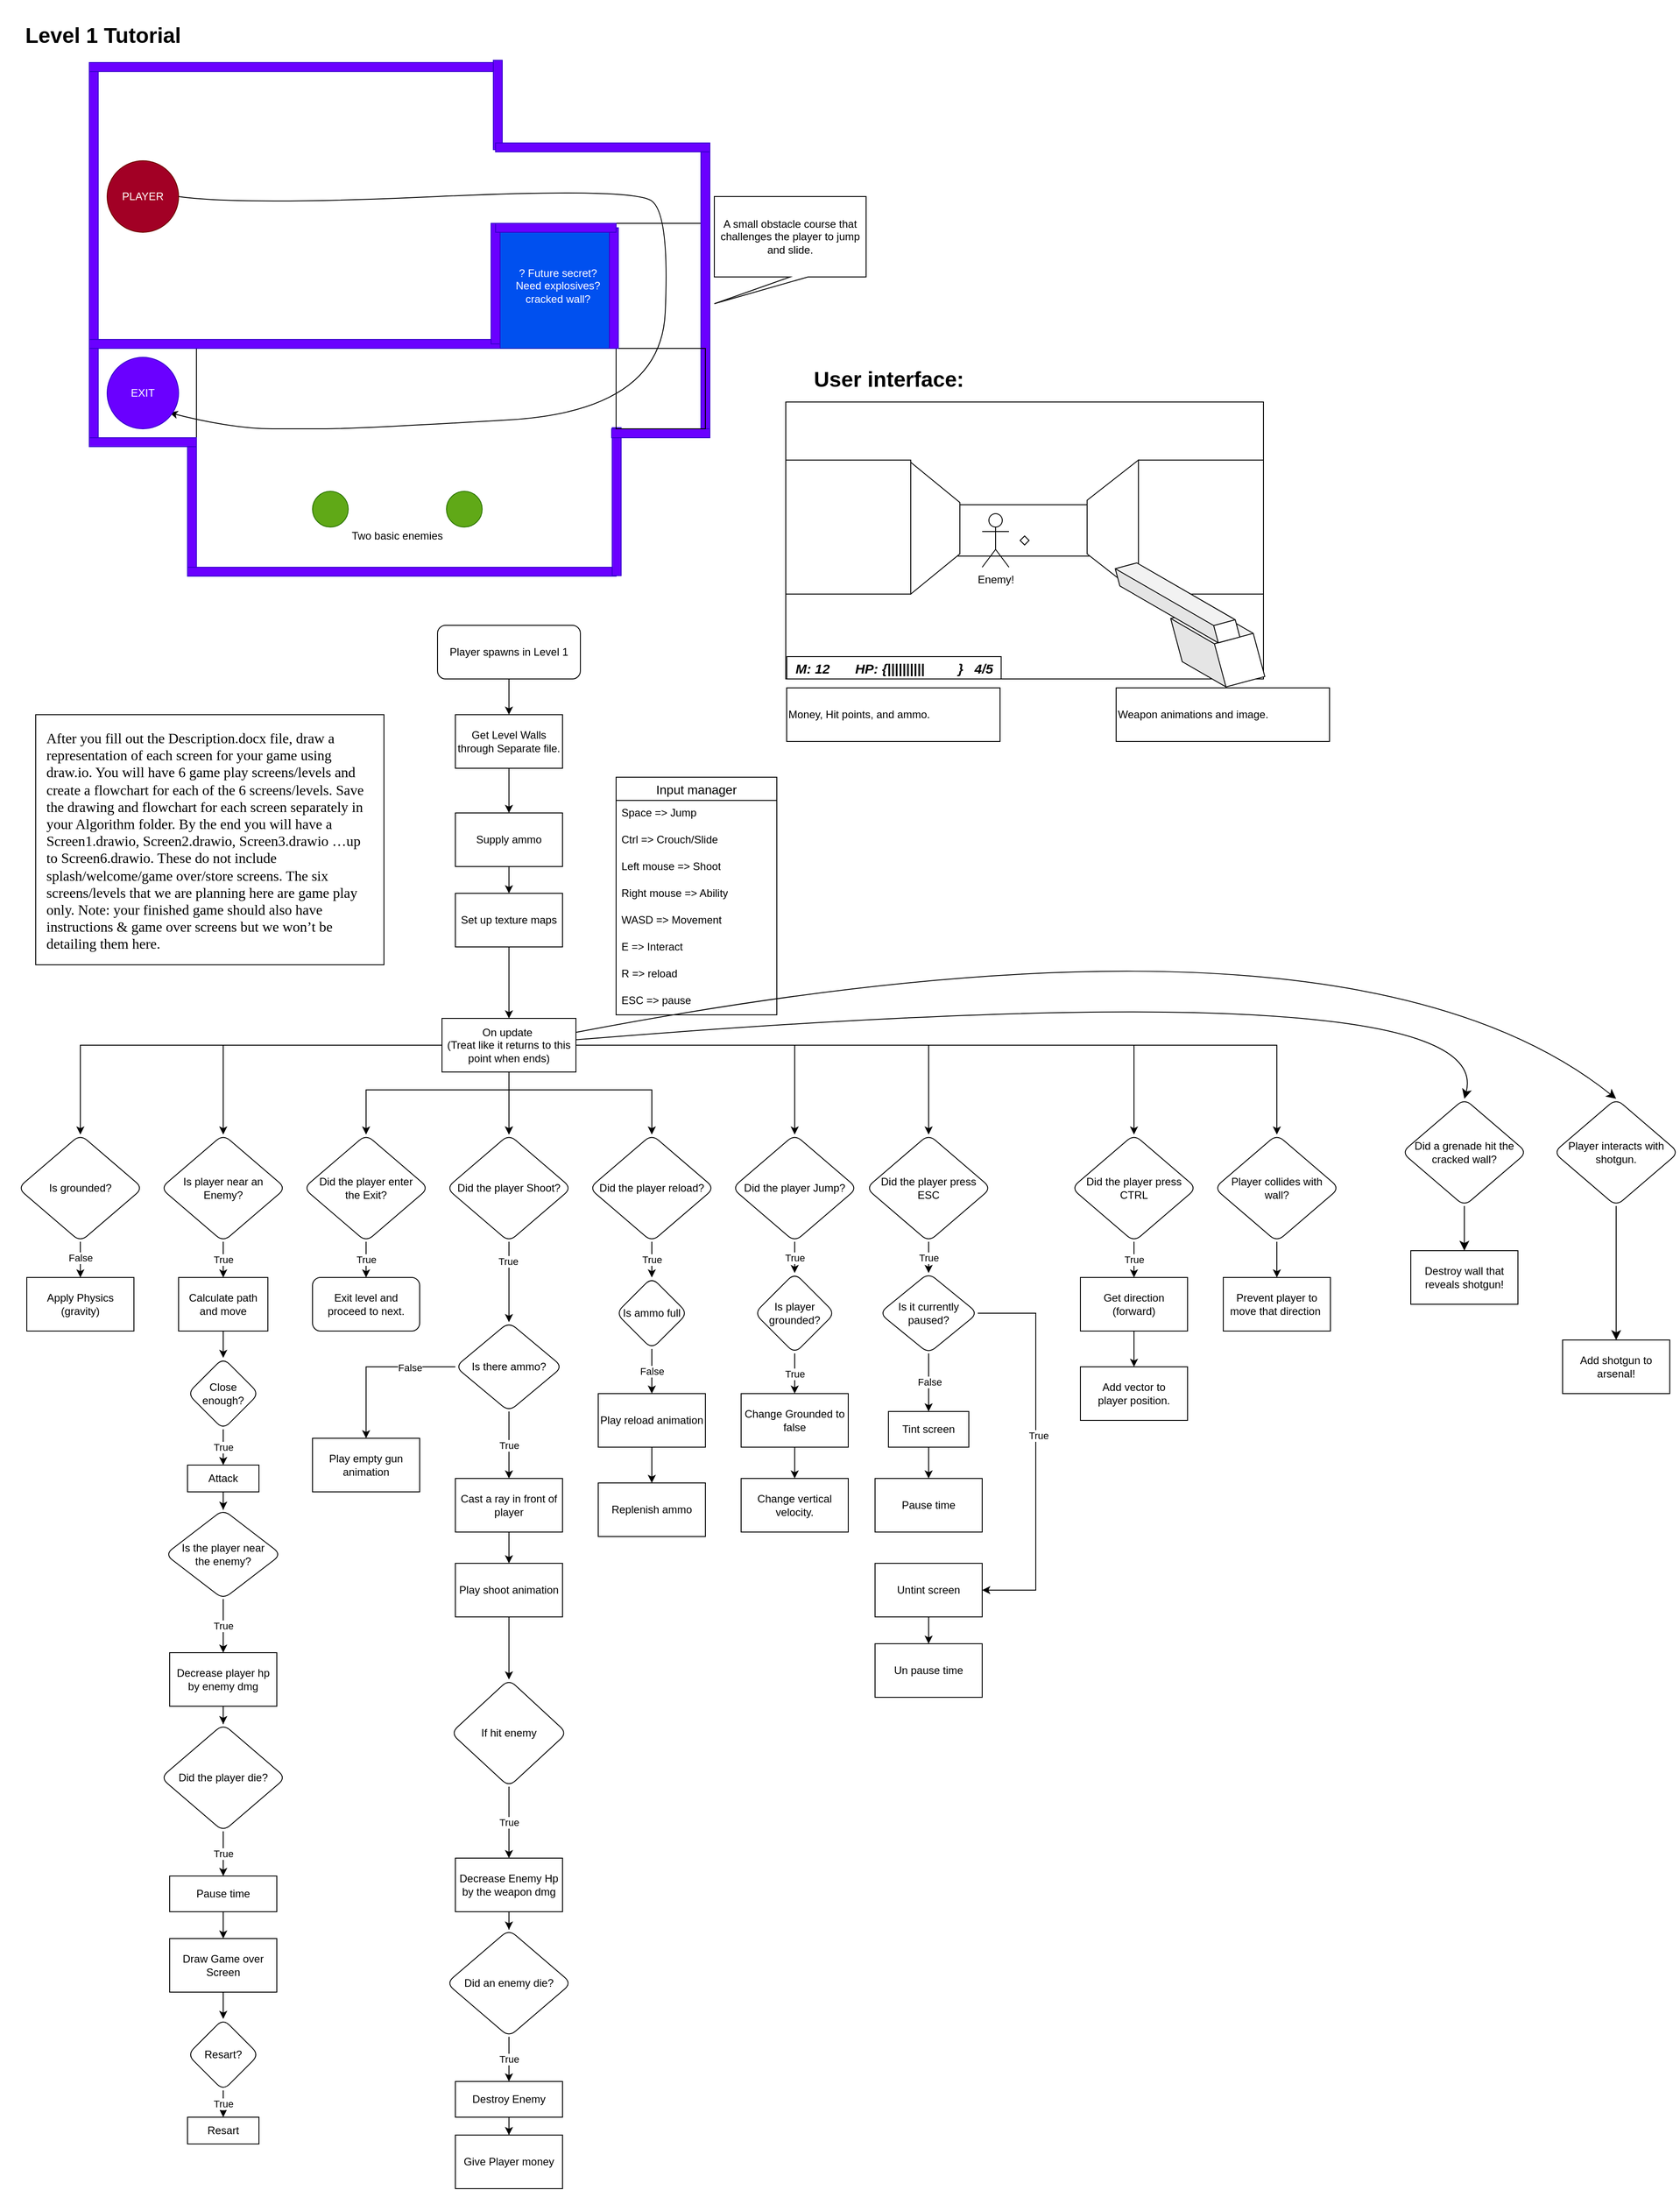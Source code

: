 <mxfile version="26.2.14">
  <diagram name="Page-1" id="WNBqa6FWyOd_pCipYuLc">
    <mxGraphModel dx="1473" dy="1010" grid="1" gridSize="10" guides="1" tooltips="1" connect="1" arrows="1" fold="1" page="1" pageScale="1" pageWidth="1200" pageHeight="2400" math="0" shadow="0">
      <root>
        <mxCell id="0" />
        <mxCell id="1" parent="0" />
        <mxCell id="zTRvoI3KLLLi6bIDWfeQ-5" value="" style="rounded=0;whiteSpace=wrap;html=1;gradientColor=default;fillColor=none;movable=1;resizable=1;rotatable=1;deletable=1;editable=1;locked=0;connectable=1;shadow=0;" parent="1" vertex="1">
          <mxGeometry x="690" y="270" width="100" height="140" as="geometry" />
        </mxCell>
        <mxCell id="zTRvoI3KLLLi6bIDWfeQ-10" value="" style="rounded=0;whiteSpace=wrap;html=1;" parent="1" vertex="1">
          <mxGeometry x="100" y="410" width="120" height="100" as="geometry" />
        </mxCell>
        <mxCell id="zTRvoI3KLLLi6bIDWfeQ-9" value="" style="curved=1;endArrow=classic;html=1;rounded=0;exitX=1;exitY=0.5;exitDx=0;exitDy=0;" parent="1" source="zTRvoI3KLLLi6bIDWfeQ-16" edge="1">
          <mxGeometry width="50" height="50" relative="1" as="geometry">
            <mxPoint x="280.0" y="240" as="sourcePoint" />
            <mxPoint x="190" y="481.951" as="targetPoint" />
            <Array as="points">
              <mxPoint x="270" y="250" />
              <mxPoint x="710" y="230" />
              <mxPoint x="750" y="260" />
              <mxPoint x="740" y="480" />
              <mxPoint x="400" y="500" />
              <mxPoint x="330" y="500" />
              <mxPoint x="280" y="500" />
              <mxPoint x="220" y="490" />
            </Array>
          </mxGeometry>
        </mxCell>
        <mxCell id="zTRvoI3KLLLi6bIDWfeQ-12" value="A small obstacle course that challenges the player to jump and slide." style="shape=callout;whiteSpace=wrap;html=1;perimeter=calloutPerimeter;position2=0;" parent="1" vertex="1">
          <mxGeometry x="800" y="240" width="170" height="120" as="geometry" />
        </mxCell>
        <mxCell id="zTRvoI3KLLLi6bIDWfeQ-13" value="" style="ellipse;whiteSpace=wrap;html=1;aspect=fixed;fillColor=#60a917;fontColor=#ffffff;strokeColor=#2D7600;" parent="1" vertex="1">
          <mxGeometry x="500" y="570" width="40" height="40" as="geometry" />
        </mxCell>
        <mxCell id="zTRvoI3KLLLi6bIDWfeQ-14" value="" style="ellipse;whiteSpace=wrap;html=1;aspect=fixed;fillColor=#60a917;fontColor=#ffffff;strokeColor=#2D7600;" parent="1" vertex="1">
          <mxGeometry x="350" y="570" width="40" height="40" as="geometry" />
        </mxCell>
        <mxCell id="zTRvoI3KLLLi6bIDWfeQ-15" value="Two basic enemies" style="text;html=1;align=center;verticalAlign=middle;whiteSpace=wrap;rounded=0;" parent="1" vertex="1">
          <mxGeometry x="390" y="610" width="110" height="20" as="geometry" />
        </mxCell>
        <mxCell id="zTRvoI3KLLLi6bIDWfeQ-16" value="PLAYER" style="ellipse;whiteSpace=wrap;html=1;aspect=fixed;fillColor=#a20025;fontColor=#ffffff;strokeColor=#6F0000;" parent="1" vertex="1">
          <mxGeometry x="120" y="200" width="80" height="80" as="geometry" />
        </mxCell>
        <mxCell id="zTRvoI3KLLLi6bIDWfeQ-18" value="EXIT" style="ellipse;whiteSpace=wrap;html=1;aspect=fixed;fillColor=#6a00ff;fontColor=#ffffff;strokeColor=#3700CC;" parent="1" vertex="1">
          <mxGeometry x="120" y="420" width="80" height="80" as="geometry" />
        </mxCell>
        <mxCell id="-UVeHRwFFb3G7hV3x6fx-47" value="" style="edgeStyle=orthogonalEdgeStyle;rounded=0;orthogonalLoop=1;jettySize=auto;html=1;" parent="1" source="zTRvoI3KLLLi6bIDWfeQ-20" target="-UVeHRwFFb3G7hV3x6fx-46" edge="1">
          <mxGeometry relative="1" as="geometry" />
        </mxCell>
        <mxCell id="zTRvoI3KLLLi6bIDWfeQ-20" value="Player spawns in Level 1" style="rounded=1;whiteSpace=wrap;html=1;" parent="1" vertex="1">
          <mxGeometry x="490" y="720" width="160" height="60" as="geometry" />
        </mxCell>
        <mxCell id="zTRvoI3KLLLi6bIDWfeQ-32" value="Input manager" style="swimlane;fontStyle=0;childLayout=stackLayout;horizontal=1;startSize=26;horizontalStack=0;resizeParent=1;resizeParentMax=0;resizeLast=0;collapsible=1;marginBottom=0;align=center;fontSize=14;" parent="1" vertex="1">
          <mxGeometry x="690" y="890" width="180" height="266" as="geometry">
            <mxRectangle x="790" y="520" width="130" height="30" as="alternateBounds" />
          </mxGeometry>
        </mxCell>
        <mxCell id="zTRvoI3KLLLi6bIDWfeQ-33" value="Space =&amp;gt; Jump" style="text;strokeColor=none;fillColor=none;spacingLeft=4;spacingRight=4;overflow=hidden;rotatable=0;points=[[0,0.5],[1,0.5]];portConstraint=eastwest;fontSize=12;whiteSpace=wrap;html=1;" parent="zTRvoI3KLLLi6bIDWfeQ-32" vertex="1">
          <mxGeometry y="26" width="180" height="30" as="geometry" />
        </mxCell>
        <mxCell id="zTRvoI3KLLLi6bIDWfeQ-34" value="Ctrl =&amp;gt; Crouch/Slide" style="text;strokeColor=none;fillColor=none;spacingLeft=4;spacingRight=4;overflow=hidden;rotatable=0;points=[[0,0.5],[1,0.5]];portConstraint=eastwest;fontSize=12;whiteSpace=wrap;html=1;" parent="zTRvoI3KLLLi6bIDWfeQ-32" vertex="1">
          <mxGeometry y="56" width="180" height="30" as="geometry" />
        </mxCell>
        <mxCell id="zTRvoI3KLLLi6bIDWfeQ-35" value="Left mouse =&amp;gt; Shoot" style="text;strokeColor=none;fillColor=none;spacingLeft=4;spacingRight=4;overflow=hidden;rotatable=0;points=[[0,0.5],[1,0.5]];portConstraint=eastwest;fontSize=12;whiteSpace=wrap;html=1;" parent="zTRvoI3KLLLi6bIDWfeQ-32" vertex="1">
          <mxGeometry y="86" width="180" height="30" as="geometry" />
        </mxCell>
        <mxCell id="zTRvoI3KLLLi6bIDWfeQ-36" value="Right mouse =&amp;gt; Ability" style="text;strokeColor=none;fillColor=none;spacingLeft=4;spacingRight=4;overflow=hidden;rotatable=0;points=[[0,0.5],[1,0.5]];portConstraint=eastwest;fontSize=12;whiteSpace=wrap;html=1;" parent="zTRvoI3KLLLi6bIDWfeQ-32" vertex="1">
          <mxGeometry y="116" width="180" height="30" as="geometry" />
        </mxCell>
        <mxCell id="zTRvoI3KLLLi6bIDWfeQ-37" value="WASD =&amp;gt; Movement" style="text;strokeColor=none;fillColor=none;spacingLeft=4;spacingRight=4;overflow=hidden;rotatable=0;points=[[0,0.5],[1,0.5]];portConstraint=eastwest;fontSize=12;whiteSpace=wrap;html=1;" parent="zTRvoI3KLLLi6bIDWfeQ-32" vertex="1">
          <mxGeometry y="146" width="180" height="30" as="geometry" />
        </mxCell>
        <mxCell id="zTRvoI3KLLLi6bIDWfeQ-39" value="E =&amp;gt; Interact" style="text;strokeColor=none;fillColor=none;spacingLeft=4;spacingRight=4;overflow=hidden;rotatable=0;points=[[0,0.5],[1,0.5]];portConstraint=eastwest;fontSize=12;whiteSpace=wrap;html=1;" parent="zTRvoI3KLLLi6bIDWfeQ-32" vertex="1">
          <mxGeometry y="176" width="180" height="30" as="geometry" />
        </mxCell>
        <mxCell id="zTRvoI3KLLLi6bIDWfeQ-38" value="R =&amp;gt; reload" style="text;strokeColor=none;fillColor=none;spacingLeft=4;spacingRight=4;overflow=hidden;rotatable=0;points=[[0,0.5],[1,0.5]];portConstraint=eastwest;fontSize=12;whiteSpace=wrap;html=1;" parent="zTRvoI3KLLLi6bIDWfeQ-32" vertex="1">
          <mxGeometry y="206" width="180" height="30" as="geometry" />
        </mxCell>
        <mxCell id="-UVeHRwFFb3G7hV3x6fx-55" value="ESC =&amp;gt; pause" style="text;strokeColor=none;fillColor=none;spacingLeft=4;spacingRight=4;overflow=hidden;rotatable=0;points=[[0,0.5],[1,0.5]];portConstraint=eastwest;fontSize=12;whiteSpace=wrap;html=1;" parent="zTRvoI3KLLLi6bIDWfeQ-32" vertex="1">
          <mxGeometry y="236" width="180" height="30" as="geometry" />
        </mxCell>
        <mxCell id="-UVeHRwFFb3G7hV3x6fx-13" value="" style="edgeStyle=orthogonalEdgeStyle;rounded=0;orthogonalLoop=1;jettySize=auto;html=1;" parent="1" source="zTRvoI3KLLLi6bIDWfeQ-40" target="-UVeHRwFFb3G7hV3x6fx-12" edge="1">
          <mxGeometry relative="1" as="geometry" />
        </mxCell>
        <mxCell id="dE-LeP1mxCF8OfB47Rku-4" value="True" style="edgeLabel;html=1;align=center;verticalAlign=middle;resizable=0;points=[];" parent="-UVeHRwFFb3G7hV3x6fx-13" vertex="1" connectable="0">
          <mxGeometry x="-0.511" y="-1" relative="1" as="geometry">
            <mxPoint as="offset" />
          </mxGeometry>
        </mxCell>
        <mxCell id="zTRvoI3KLLLi6bIDWfeQ-40" value="Did the player Shoot?" style="rhombus;whiteSpace=wrap;html=1;rounded=1;" parent="1" vertex="1">
          <mxGeometry x="500" y="1290" width="140" height="120" as="geometry" />
        </mxCell>
        <mxCell id="zTRvoI3KLLLi6bIDWfeQ-42" value="Apply Physics (gravity)" style="rounded=0;whiteSpace=wrap;html=1;" parent="1" vertex="1">
          <mxGeometry x="30" y="1450" width="120" height="60" as="geometry" />
        </mxCell>
        <mxCell id="zTRvoI3KLLLi6bIDWfeQ-55" value="" style="edgeStyle=orthogonalEdgeStyle;rounded=0;orthogonalLoop=1;jettySize=auto;html=1;" parent="1" source="zTRvoI3KLLLi6bIDWfeQ-43" target="zTRvoI3KLLLi6bIDWfeQ-40" edge="1">
          <mxGeometry relative="1" as="geometry" />
        </mxCell>
        <mxCell id="zTRvoI3KLLLi6bIDWfeQ-56" value="" style="edgeStyle=orthogonalEdgeStyle;rounded=0;orthogonalLoop=1;jettySize=auto;html=1;" parent="1" source="zTRvoI3KLLLi6bIDWfeQ-43" target="zTRvoI3KLLLi6bIDWfeQ-40" edge="1">
          <mxGeometry relative="1" as="geometry" />
        </mxCell>
        <mxCell id="zTRvoI3KLLLi6bIDWfeQ-66" style="edgeStyle=orthogonalEdgeStyle;rounded=0;orthogonalLoop=1;jettySize=auto;html=1;entryX=0.5;entryY=0;entryDx=0;entryDy=0;" parent="1" source="zTRvoI3KLLLi6bIDWfeQ-43" target="zTRvoI3KLLLi6bIDWfeQ-65" edge="1">
          <mxGeometry relative="1" as="geometry">
            <Array as="points">
              <mxPoint x="570" y="1240" />
              <mxPoint x="410" y="1240" />
            </Array>
          </mxGeometry>
        </mxCell>
        <mxCell id="zTRvoI3KLLLi6bIDWfeQ-106" style="edgeStyle=orthogonalEdgeStyle;rounded=0;orthogonalLoop=1;jettySize=auto;html=1;" parent="1" source="zTRvoI3KLLLi6bIDWfeQ-43" target="zTRvoI3KLLLi6bIDWfeQ-93" edge="1">
          <mxGeometry relative="1" as="geometry" />
        </mxCell>
        <mxCell id="-UVeHRwFFb3G7hV3x6fx-5" style="edgeStyle=orthogonalEdgeStyle;rounded=0;orthogonalLoop=1;jettySize=auto;html=1;" parent="1" source="zTRvoI3KLLLi6bIDWfeQ-43" target="-UVeHRwFFb3G7hV3x6fx-4" edge="1">
          <mxGeometry relative="1" as="geometry">
            <Array as="points">
              <mxPoint x="570" y="1240" />
              <mxPoint x="730" y="1240" />
            </Array>
          </mxGeometry>
        </mxCell>
        <mxCell id="-UVeHRwFFb3G7hV3x6fx-20" style="edgeStyle=orthogonalEdgeStyle;rounded=0;orthogonalLoop=1;jettySize=auto;html=1;" parent="1" source="zTRvoI3KLLLi6bIDWfeQ-43" target="-UVeHRwFFb3G7hV3x6fx-19" edge="1">
          <mxGeometry relative="1" as="geometry" />
        </mxCell>
        <mxCell id="-UVeHRwFFb3G7hV3x6fx-49" style="edgeStyle=orthogonalEdgeStyle;rounded=0;orthogonalLoop=1;jettySize=auto;html=1;" parent="1" source="zTRvoI3KLLLi6bIDWfeQ-43" target="-UVeHRwFFb3G7hV3x6fx-34" edge="1">
          <mxGeometry relative="1" as="geometry" />
        </mxCell>
        <mxCell id="dE-LeP1mxCF8OfB47Rku-6" style="edgeStyle=orthogonalEdgeStyle;rounded=0;orthogonalLoop=1;jettySize=auto;html=1;entryX=0.5;entryY=0;entryDx=0;entryDy=0;" parent="1" source="zTRvoI3KLLLi6bIDWfeQ-43" target="dE-LeP1mxCF8OfB47Rku-5" edge="1">
          <mxGeometry relative="1" as="geometry" />
        </mxCell>
        <mxCell id="dE-LeP1mxCF8OfB47Rku-7" style="edgeStyle=orthogonalEdgeStyle;rounded=0;orthogonalLoop=1;jettySize=auto;html=1;entryX=0.5;entryY=0;entryDx=0;entryDy=0;" parent="1" source="zTRvoI3KLLLi6bIDWfeQ-43" target="-UVeHRwFFb3G7hV3x6fx-56" edge="1">
          <mxGeometry relative="1" as="geometry" />
        </mxCell>
        <mxCell id="PCOMoOvTgNtJA-MKl3Vs-4" style="edgeStyle=orthogonalEdgeStyle;rounded=0;orthogonalLoop=1;jettySize=auto;html=1;entryX=0.5;entryY=0;entryDx=0;entryDy=0;" parent="1" source="zTRvoI3KLLLi6bIDWfeQ-43" target="PCOMoOvTgNtJA-MKl3Vs-2" edge="1">
          <mxGeometry relative="1" as="geometry" />
        </mxCell>
        <mxCell id="-Oy4JUIBBOaPgNIeJl-g-1" style="edgeStyle=none;curved=1;rounded=0;orthogonalLoop=1;jettySize=auto;html=1;fontSize=12;startSize=8;endSize=8;entryX=0.5;entryY=0;entryDx=0;entryDy=0;" edge="1" parent="1" source="zTRvoI3KLLLi6bIDWfeQ-43" target="-Oy4JUIBBOaPgNIeJl-g-2">
          <mxGeometry relative="1" as="geometry">
            <mxPoint x="1700" y="1190" as="targetPoint" />
            <Array as="points">
              <mxPoint x="1680" y="1100" />
            </Array>
          </mxGeometry>
        </mxCell>
        <mxCell id="-Oy4JUIBBOaPgNIeJl-g-6" style="edgeStyle=none;curved=1;rounded=0;orthogonalLoop=1;jettySize=auto;html=1;entryX=0.5;entryY=0;entryDx=0;entryDy=0;fontSize=12;startSize=8;endSize=8;" edge="1" parent="1" source="zTRvoI3KLLLi6bIDWfeQ-43" target="-Oy4JUIBBOaPgNIeJl-g-5">
          <mxGeometry relative="1" as="geometry">
            <Array as="points">
              <mxPoint x="1510" y="1010" />
            </Array>
          </mxGeometry>
        </mxCell>
        <mxCell id="zTRvoI3KLLLi6bIDWfeQ-43" value="On update&amp;nbsp;&lt;div&gt;(Treat like it returns to this point when ends)&lt;/div&gt;" style="rounded=0;whiteSpace=wrap;html=1;" parent="1" vertex="1">
          <mxGeometry x="495" y="1160" width="150" height="60" as="geometry" />
        </mxCell>
        <mxCell id="-UVeHRwFFb3G7hV3x6fx-30" value="" style="edgeStyle=orthogonalEdgeStyle;rounded=0;orthogonalLoop=1;jettySize=auto;html=1;" parent="1" source="zTRvoI3KLLLi6bIDWfeQ-44" target="-UVeHRwFFb3G7hV3x6fx-29" edge="1">
          <mxGeometry relative="1" as="geometry" />
        </mxCell>
        <mxCell id="zTRvoI3KLLLi6bIDWfeQ-44" value="Cast a ray in front of player" style="rounded=0;whiteSpace=wrap;html=1;" parent="1" vertex="1">
          <mxGeometry x="510" y="1675" width="120" height="60" as="geometry" />
        </mxCell>
        <mxCell id="zTRvoI3KLLLi6bIDWfeQ-51" value="True" style="edgeStyle=orthogonalEdgeStyle;rounded=0;orthogonalLoop=1;jettySize=auto;html=1;" parent="1" source="zTRvoI3KLLLi6bIDWfeQ-48" target="zTRvoI3KLLLi6bIDWfeQ-50" edge="1">
          <mxGeometry relative="1" as="geometry" />
        </mxCell>
        <mxCell id="zTRvoI3KLLLi6bIDWfeQ-48" value="If hit enemy" style="rhombus;whiteSpace=wrap;html=1;rounded=1;" parent="1" vertex="1">
          <mxGeometry x="505" y="1900" width="130" height="120" as="geometry" />
        </mxCell>
        <mxCell id="-UVeHRwFFb3G7hV3x6fx-3" value="" style="edgeStyle=orthogonalEdgeStyle;rounded=0;orthogonalLoop=1;jettySize=auto;html=1;" parent="1" source="zTRvoI3KLLLi6bIDWfeQ-50" target="zTRvoI3KLLLi6bIDWfeQ-72" edge="1">
          <mxGeometry relative="1" as="geometry" />
        </mxCell>
        <mxCell id="zTRvoI3KLLLi6bIDWfeQ-50" value="Decrease Enemy Hp by the weapon dmg" style="whiteSpace=wrap;html=1;rounded=0;" parent="1" vertex="1">
          <mxGeometry x="510" y="2100" width="120" height="60" as="geometry" />
        </mxCell>
        <mxCell id="zTRvoI3KLLLi6bIDWfeQ-64" value="True" style="edgeStyle=orthogonalEdgeStyle;rounded=0;orthogonalLoop=1;jettySize=auto;html=1;" parent="1" source="zTRvoI3KLLLi6bIDWfeQ-59" target="zTRvoI3KLLLi6bIDWfeQ-63" edge="1">
          <mxGeometry relative="1" as="geometry" />
        </mxCell>
        <mxCell id="zTRvoI3KLLLi6bIDWfeQ-59" value="Is the player near the enemy?" style="rhombus;whiteSpace=wrap;html=1;rounded=1;spacing=10;" parent="1" vertex="1">
          <mxGeometry x="185" y="1710" width="130" height="100" as="geometry" />
        </mxCell>
        <mxCell id="-UVeHRwFFb3G7hV3x6fx-2" value="" style="edgeStyle=orthogonalEdgeStyle;rounded=0;orthogonalLoop=1;jettySize=auto;html=1;" parent="1" source="zTRvoI3KLLLi6bIDWfeQ-63" target="zTRvoI3KLLLi6bIDWfeQ-78" edge="1">
          <mxGeometry relative="1" as="geometry" />
        </mxCell>
        <mxCell id="zTRvoI3KLLLi6bIDWfeQ-63" value="Decrease player hp by enemy dmg" style="rounded=0;whiteSpace=wrap;html=1;" parent="1" vertex="1">
          <mxGeometry x="190" y="1870" width="120" height="60" as="geometry" />
        </mxCell>
        <mxCell id="zTRvoI3KLLLi6bIDWfeQ-71" value="True" style="edgeStyle=orthogonalEdgeStyle;rounded=0;orthogonalLoop=1;jettySize=auto;html=1;" parent="1" source="zTRvoI3KLLLi6bIDWfeQ-65" target="zTRvoI3KLLLi6bIDWfeQ-70" edge="1">
          <mxGeometry relative="1" as="geometry" />
        </mxCell>
        <mxCell id="zTRvoI3KLLLi6bIDWfeQ-65" value="Did the player enter the Exit?" style="rhombus;whiteSpace=wrap;html=1;rounded=1;spacingLeft=10;spacingRight=10;" parent="1" vertex="1">
          <mxGeometry x="340" y="1290" width="140" height="120" as="geometry" />
        </mxCell>
        <mxCell id="zTRvoI3KLLLi6bIDWfeQ-70" value="Exit level and proceed to next." style="whiteSpace=wrap;html=1;rounded=1;spacingLeft=10;spacingRight=10;" parent="1" vertex="1">
          <mxGeometry x="350" y="1450" width="120" height="60" as="geometry" />
        </mxCell>
        <mxCell id="zTRvoI3KLLLi6bIDWfeQ-75" value="True" style="edgeStyle=orthogonalEdgeStyle;rounded=0;orthogonalLoop=1;jettySize=auto;html=1;" parent="1" source="zTRvoI3KLLLi6bIDWfeQ-72" target="zTRvoI3KLLLi6bIDWfeQ-74" edge="1">
          <mxGeometry relative="1" as="geometry" />
        </mxCell>
        <mxCell id="zTRvoI3KLLLi6bIDWfeQ-72" value="Did an enemy die?" style="rhombus;whiteSpace=wrap;html=1;rounded=1;" parent="1" vertex="1">
          <mxGeometry x="500" y="2180" width="140" height="120" as="geometry" />
        </mxCell>
        <mxCell id="zTRvoI3KLLLi6bIDWfeQ-77" value="" style="edgeStyle=orthogonalEdgeStyle;rounded=0;orthogonalLoop=1;jettySize=auto;html=1;" parent="1" source="zTRvoI3KLLLi6bIDWfeQ-74" target="zTRvoI3KLLLi6bIDWfeQ-76" edge="1">
          <mxGeometry relative="1" as="geometry" />
        </mxCell>
        <mxCell id="zTRvoI3KLLLi6bIDWfeQ-74" value="Destroy Enemy" style="whiteSpace=wrap;html=1;rounded=0;" parent="1" vertex="1">
          <mxGeometry x="510" y="2350" width="120" height="40" as="geometry" />
        </mxCell>
        <mxCell id="zTRvoI3KLLLi6bIDWfeQ-76" value="Give Player money" style="whiteSpace=wrap;html=1;rounded=0;" parent="1" vertex="1">
          <mxGeometry x="510" y="2410" width="120" height="60" as="geometry" />
        </mxCell>
        <mxCell id="zTRvoI3KLLLi6bIDWfeQ-81" value="True" style="edgeStyle=orthogonalEdgeStyle;rounded=0;orthogonalLoop=1;jettySize=auto;html=1;" parent="1" source="zTRvoI3KLLLi6bIDWfeQ-78" target="zTRvoI3KLLLi6bIDWfeQ-79" edge="1">
          <mxGeometry relative="1" as="geometry" />
        </mxCell>
        <mxCell id="zTRvoI3KLLLi6bIDWfeQ-78" value="Did the player die?" style="rhombus;whiteSpace=wrap;html=1;rounded=1;" parent="1" vertex="1">
          <mxGeometry x="180" y="1950" width="140" height="120" as="geometry" />
        </mxCell>
        <mxCell id="zTRvoI3KLLLi6bIDWfeQ-82" value="" style="edgeStyle=orthogonalEdgeStyle;rounded=0;orthogonalLoop=1;jettySize=auto;html=1;" parent="1" source="zTRvoI3KLLLi6bIDWfeQ-79" target="zTRvoI3KLLLi6bIDWfeQ-80" edge="1">
          <mxGeometry relative="1" as="geometry" />
        </mxCell>
        <mxCell id="zTRvoI3KLLLi6bIDWfeQ-79" value="Pause time" style="whiteSpace=wrap;html=1;rounded=0;" parent="1" vertex="1">
          <mxGeometry x="190" y="2120" width="120" height="40" as="geometry" />
        </mxCell>
        <mxCell id="zTRvoI3KLLLi6bIDWfeQ-87" value="" style="edgeStyle=orthogonalEdgeStyle;rounded=0;orthogonalLoop=1;jettySize=auto;html=1;" parent="1" source="zTRvoI3KLLLi6bIDWfeQ-80" target="zTRvoI3KLLLi6bIDWfeQ-86" edge="1">
          <mxGeometry relative="1" as="geometry" />
        </mxCell>
        <mxCell id="zTRvoI3KLLLi6bIDWfeQ-80" value="Draw Game over Screen" style="whiteSpace=wrap;html=1;rounded=0;" parent="1" vertex="1">
          <mxGeometry x="190" y="2190" width="120" height="60" as="geometry" />
        </mxCell>
        <mxCell id="zTRvoI3KLLLi6bIDWfeQ-89" value="True" style="edgeStyle=orthogonalEdgeStyle;rounded=0;orthogonalLoop=1;jettySize=auto;html=1;" parent="1" source="zTRvoI3KLLLi6bIDWfeQ-86" target="zTRvoI3KLLLi6bIDWfeQ-88" edge="1">
          <mxGeometry relative="1" as="geometry" />
        </mxCell>
        <mxCell id="zTRvoI3KLLLi6bIDWfeQ-86" value="Resart?" style="rhombus;whiteSpace=wrap;html=1;rounded=1;" parent="1" vertex="1">
          <mxGeometry x="210" y="2280" width="80" height="80" as="geometry" />
        </mxCell>
        <mxCell id="zTRvoI3KLLLi6bIDWfeQ-88" value="Resart" style="whiteSpace=wrap;html=1;rounded=0;" parent="1" vertex="1">
          <mxGeometry x="210" y="2390" width="80" height="30" as="geometry" />
        </mxCell>
        <mxCell id="zTRvoI3KLLLi6bIDWfeQ-98" value="True" style="edgeStyle=orthogonalEdgeStyle;rounded=0;orthogonalLoop=1;jettySize=auto;html=1;" parent="1" source="zTRvoI3KLLLi6bIDWfeQ-93" target="zTRvoI3KLLLi6bIDWfeQ-97" edge="1">
          <mxGeometry relative="1" as="geometry" />
        </mxCell>
        <mxCell id="zTRvoI3KLLLi6bIDWfeQ-93" value="Is player near an Enemy?" style="rhombus;whiteSpace=wrap;html=1;rounded=1;spacingLeft=10;spacingRight=10;" parent="1" vertex="1">
          <mxGeometry x="180" y="1290" width="140" height="120" as="geometry" />
        </mxCell>
        <mxCell id="zTRvoI3KLLLi6bIDWfeQ-103" value="" style="edgeStyle=orthogonalEdgeStyle;rounded=0;orthogonalLoop=1;jettySize=auto;html=1;" parent="1" source="zTRvoI3KLLLi6bIDWfeQ-97" target="zTRvoI3KLLLi6bIDWfeQ-102" edge="1">
          <mxGeometry relative="1" as="geometry" />
        </mxCell>
        <mxCell id="zTRvoI3KLLLi6bIDWfeQ-97" value="Calculate path and move" style="whiteSpace=wrap;html=1;rounded=0;" parent="1" vertex="1">
          <mxGeometry x="200" y="1450" width="100" height="60" as="geometry" />
        </mxCell>
        <mxCell id="zTRvoI3KLLLi6bIDWfeQ-105" value="True" style="edgeStyle=orthogonalEdgeStyle;rounded=0;orthogonalLoop=1;jettySize=auto;html=1;" parent="1" source="zTRvoI3KLLLi6bIDWfeQ-102" target="zTRvoI3KLLLi6bIDWfeQ-104" edge="1">
          <mxGeometry relative="1" as="geometry" />
        </mxCell>
        <mxCell id="zTRvoI3KLLLi6bIDWfeQ-102" value="Close enough?" style="rhombus;whiteSpace=wrap;html=1;rounded=1;" parent="1" vertex="1">
          <mxGeometry x="210" y="1540" width="80" height="80" as="geometry" />
        </mxCell>
        <mxCell id="-UVeHRwFFb3G7hV3x6fx-1" value="" style="edgeStyle=orthogonalEdgeStyle;rounded=0;orthogonalLoop=1;jettySize=auto;html=1;" parent="1" source="zTRvoI3KLLLi6bIDWfeQ-104" target="zTRvoI3KLLLi6bIDWfeQ-59" edge="1">
          <mxGeometry relative="1" as="geometry" />
        </mxCell>
        <mxCell id="zTRvoI3KLLLi6bIDWfeQ-104" value="Attack" style="whiteSpace=wrap;html=1;rounded=0;" parent="1" vertex="1">
          <mxGeometry x="210" y="1660" width="80" height="30" as="geometry" />
        </mxCell>
        <mxCell id="zTRvoI3KLLLi6bIDWfeQ-110" value="Level 1 Tutorial" style="text;strokeColor=none;fillColor=none;html=1;fontSize=24;fontStyle=1;verticalAlign=middle;align=center;" parent="1" vertex="1">
          <mxGeometry y="20" width="230" height="80" as="geometry" />
        </mxCell>
        <mxCell id="-UVeHRwFFb3G7hV3x6fx-9" value="True" style="edgeStyle=orthogonalEdgeStyle;rounded=0;orthogonalLoop=1;jettySize=auto;html=1;" parent="1" source="-UVeHRwFFb3G7hV3x6fx-4" target="-UVeHRwFFb3G7hV3x6fx-8" edge="1">
          <mxGeometry relative="1" as="geometry" />
        </mxCell>
        <mxCell id="-UVeHRwFFb3G7hV3x6fx-4" value="Did the player reload?" style="rhombus;whiteSpace=wrap;html=1;rounded=1;" parent="1" vertex="1">
          <mxGeometry x="660" y="1290" width="140" height="120" as="geometry" />
        </mxCell>
        <mxCell id="-UVeHRwFFb3G7hV3x6fx-11" value="False" style="edgeStyle=orthogonalEdgeStyle;rounded=0;orthogonalLoop=1;jettySize=auto;html=1;" parent="1" source="-UVeHRwFFb3G7hV3x6fx-8" target="-UVeHRwFFb3G7hV3x6fx-10" edge="1">
          <mxGeometry relative="1" as="geometry" />
        </mxCell>
        <mxCell id="-UVeHRwFFb3G7hV3x6fx-8" value="Is ammo full" style="rhombus;whiteSpace=wrap;html=1;rounded=1;" parent="1" vertex="1">
          <mxGeometry x="690" y="1450" width="80" height="80" as="geometry" />
        </mxCell>
        <mxCell id="-UVeHRwFFb3G7hV3x6fx-17" value="" style="edgeStyle=orthogonalEdgeStyle;rounded=0;orthogonalLoop=1;jettySize=auto;html=1;" parent="1" source="-UVeHRwFFb3G7hV3x6fx-10" target="-UVeHRwFFb3G7hV3x6fx-16" edge="1">
          <mxGeometry relative="1" as="geometry" />
        </mxCell>
        <mxCell id="-UVeHRwFFb3G7hV3x6fx-10" value="Play reload animation" style="whiteSpace=wrap;html=1;rounded=0;" parent="1" vertex="1">
          <mxGeometry x="670" y="1580" width="120" height="60" as="geometry" />
        </mxCell>
        <mxCell id="-UVeHRwFFb3G7hV3x6fx-15" value="True" style="edgeStyle=orthogonalEdgeStyle;rounded=0;orthogonalLoop=1;jettySize=auto;html=1;" parent="1" source="-UVeHRwFFb3G7hV3x6fx-12" target="zTRvoI3KLLLi6bIDWfeQ-44" edge="1">
          <mxGeometry relative="1" as="geometry" />
        </mxCell>
        <mxCell id="-UVeHRwFFb3G7hV3x6fx-28" value="" style="edgeStyle=orthogonalEdgeStyle;rounded=0;orthogonalLoop=1;jettySize=auto;html=1;" parent="1" source="-UVeHRwFFb3G7hV3x6fx-12" target="-UVeHRwFFb3G7hV3x6fx-27" edge="1">
          <mxGeometry relative="1" as="geometry" />
        </mxCell>
        <mxCell id="-UVeHRwFFb3G7hV3x6fx-71" value="False" style="edgeLabel;html=1;align=center;verticalAlign=middle;resizable=0;points=[];" parent="-UVeHRwFFb3G7hV3x6fx-28" vertex="1" connectable="0">
          <mxGeometry x="-0.43" y="1" relative="1" as="geometry">
            <mxPoint as="offset" />
          </mxGeometry>
        </mxCell>
        <mxCell id="-UVeHRwFFb3G7hV3x6fx-12" value="Is there ammo?" style="rhombus;whiteSpace=wrap;html=1;rounded=1;" parent="1" vertex="1">
          <mxGeometry x="510" y="1500" width="120" height="100" as="geometry" />
        </mxCell>
        <mxCell id="-UVeHRwFFb3G7hV3x6fx-16" value="Replenish ammo" style="whiteSpace=wrap;html=1;rounded=0;" parent="1" vertex="1">
          <mxGeometry x="670" y="1680" width="120" height="60" as="geometry" />
        </mxCell>
        <mxCell id="-UVeHRwFFb3G7hV3x6fx-22" value="True" style="edgeStyle=orthogonalEdgeStyle;rounded=0;orthogonalLoop=1;jettySize=auto;html=1;" parent="1" source="-UVeHRwFFb3G7hV3x6fx-19" target="-UVeHRwFFb3G7hV3x6fx-21" edge="1">
          <mxGeometry relative="1" as="geometry" />
        </mxCell>
        <mxCell id="-UVeHRwFFb3G7hV3x6fx-19" value="Did the player Jump?" style="rhombus;whiteSpace=wrap;html=1;rounded=1;" parent="1" vertex="1">
          <mxGeometry x="820" y="1290" width="140" height="120" as="geometry" />
        </mxCell>
        <mxCell id="-UVeHRwFFb3G7hV3x6fx-24" value="True" style="edgeStyle=orthogonalEdgeStyle;rounded=0;orthogonalLoop=1;jettySize=auto;html=1;" parent="1" source="-UVeHRwFFb3G7hV3x6fx-21" target="-UVeHRwFFb3G7hV3x6fx-23" edge="1">
          <mxGeometry relative="1" as="geometry" />
        </mxCell>
        <mxCell id="-UVeHRwFFb3G7hV3x6fx-21" value="Is player grounded?" style="rhombus;whiteSpace=wrap;html=1;rounded=1;" parent="1" vertex="1">
          <mxGeometry x="845" y="1445" width="90" height="90" as="geometry" />
        </mxCell>
        <mxCell id="-UVeHRwFFb3G7hV3x6fx-26" value="" style="edgeStyle=orthogonalEdgeStyle;rounded=0;orthogonalLoop=1;jettySize=auto;html=1;" parent="1" source="-UVeHRwFFb3G7hV3x6fx-23" target="-UVeHRwFFb3G7hV3x6fx-25" edge="1">
          <mxGeometry relative="1" as="geometry" />
        </mxCell>
        <mxCell id="-UVeHRwFFb3G7hV3x6fx-23" value="Change Grounded to false" style="whiteSpace=wrap;html=1;rounded=0;" parent="1" vertex="1">
          <mxGeometry x="830" y="1580" width="120" height="60" as="geometry" />
        </mxCell>
        <mxCell id="-UVeHRwFFb3G7hV3x6fx-25" value="Change vertical velocity." style="whiteSpace=wrap;html=1;rounded=0;" parent="1" vertex="1">
          <mxGeometry x="830" y="1675" width="120" height="60" as="geometry" />
        </mxCell>
        <mxCell id="-UVeHRwFFb3G7hV3x6fx-27" value="Play empty gun animation" style="whiteSpace=wrap;html=1;rounded=0;" parent="1" vertex="1">
          <mxGeometry x="350" y="1630" width="120" height="60" as="geometry" />
        </mxCell>
        <mxCell id="-UVeHRwFFb3G7hV3x6fx-31" value="" style="edgeStyle=orthogonalEdgeStyle;rounded=0;orthogonalLoop=1;jettySize=auto;html=1;" parent="1" source="-UVeHRwFFb3G7hV3x6fx-29" target="zTRvoI3KLLLi6bIDWfeQ-48" edge="1">
          <mxGeometry relative="1" as="geometry" />
        </mxCell>
        <mxCell id="-UVeHRwFFb3G7hV3x6fx-29" value="Play shoot animation" style="whiteSpace=wrap;html=1;rounded=0;" parent="1" vertex="1">
          <mxGeometry x="510" y="1770" width="120" height="60" as="geometry" />
        </mxCell>
        <mxCell id="-UVeHRwFFb3G7hV3x6fx-38" style="edgeStyle=orthogonalEdgeStyle;rounded=0;orthogonalLoop=1;jettySize=auto;html=1;" parent="1" source="-UVeHRwFFb3G7hV3x6fx-34" target="zTRvoI3KLLLi6bIDWfeQ-42" edge="1">
          <mxGeometry relative="1" as="geometry" />
        </mxCell>
        <mxCell id="-UVeHRwFFb3G7hV3x6fx-41" value="False" style="edgeLabel;html=1;align=center;verticalAlign=middle;resizable=0;points=[];" parent="-UVeHRwFFb3G7hV3x6fx-38" vertex="1" connectable="0">
          <mxGeometry x="-0.102" relative="1" as="geometry">
            <mxPoint as="offset" />
          </mxGeometry>
        </mxCell>
        <mxCell id="-UVeHRwFFb3G7hV3x6fx-34" value="Is grounded?" style="rhombus;whiteSpace=wrap;html=1;rounded=1;" parent="1" vertex="1">
          <mxGeometry x="20" y="1290" width="140" height="120" as="geometry" />
        </mxCell>
        <mxCell id="-UVeHRwFFb3G7hV3x6fx-51" value="" style="edgeStyle=orthogonalEdgeStyle;rounded=0;orthogonalLoop=1;jettySize=auto;html=1;" parent="1" source="-UVeHRwFFb3G7hV3x6fx-46" target="-UVeHRwFFb3G7hV3x6fx-50" edge="1">
          <mxGeometry relative="1" as="geometry" />
        </mxCell>
        <mxCell id="-UVeHRwFFb3G7hV3x6fx-46" value="Get Level Walls through Separate file." style="rounded=0;whiteSpace=wrap;html=1;" parent="1" vertex="1">
          <mxGeometry x="510" y="820" width="120" height="60" as="geometry" />
        </mxCell>
        <mxCell id="-UVeHRwFFb3G7hV3x6fx-53" value="" style="edgeStyle=orthogonalEdgeStyle;rounded=0;orthogonalLoop=1;jettySize=auto;html=1;" parent="1" source="-UVeHRwFFb3G7hV3x6fx-50" target="-UVeHRwFFb3G7hV3x6fx-52" edge="1">
          <mxGeometry relative="1" as="geometry" />
        </mxCell>
        <mxCell id="-UVeHRwFFb3G7hV3x6fx-50" value="Supply ammo" style="whiteSpace=wrap;html=1;rounded=0;" parent="1" vertex="1">
          <mxGeometry x="510" y="930" width="120" height="60" as="geometry" />
        </mxCell>
        <mxCell id="-UVeHRwFFb3G7hV3x6fx-54" style="edgeStyle=orthogonalEdgeStyle;rounded=0;orthogonalLoop=1;jettySize=auto;html=1;entryX=0.5;entryY=0;entryDx=0;entryDy=0;" parent="1" source="-UVeHRwFFb3G7hV3x6fx-52" target="zTRvoI3KLLLi6bIDWfeQ-43" edge="1">
          <mxGeometry relative="1" as="geometry" />
        </mxCell>
        <mxCell id="-UVeHRwFFb3G7hV3x6fx-52" value="Set up texture maps" style="whiteSpace=wrap;html=1;rounded=0;" parent="1" vertex="1">
          <mxGeometry x="510" y="1020" width="120" height="60" as="geometry" />
        </mxCell>
        <mxCell id="-UVeHRwFFb3G7hV3x6fx-63" value="True" style="edgeStyle=orthogonalEdgeStyle;rounded=0;orthogonalLoop=1;jettySize=auto;html=1;" parent="1" source="-UVeHRwFFb3G7hV3x6fx-56" target="-UVeHRwFFb3G7hV3x6fx-62" edge="1">
          <mxGeometry relative="1" as="geometry" />
        </mxCell>
        <mxCell id="-UVeHRwFFb3G7hV3x6fx-56" value="Did the player press ESC" style="rhombus;whiteSpace=wrap;html=1;rounded=1;spacingRight=10;spacingLeft=10;" parent="1" vertex="1">
          <mxGeometry x="970" y="1290" width="140" height="120" as="geometry" />
        </mxCell>
        <mxCell id="-UVeHRwFFb3G7hV3x6fx-61" value="" style="edgeStyle=orthogonalEdgeStyle;rounded=0;orthogonalLoop=1;jettySize=auto;html=1;" parent="1" source="-UVeHRwFFb3G7hV3x6fx-58" target="-UVeHRwFFb3G7hV3x6fx-60" edge="1">
          <mxGeometry relative="1" as="geometry" />
        </mxCell>
        <mxCell id="-UVeHRwFFb3G7hV3x6fx-58" value="Tint screen" style="whiteSpace=wrap;html=1;rounded=0;spacingRight=10;spacingLeft=10;" parent="1" vertex="1">
          <mxGeometry x="995" y="1600" width="90" height="40" as="geometry" />
        </mxCell>
        <mxCell id="-UVeHRwFFb3G7hV3x6fx-60" value="Pause time" style="whiteSpace=wrap;html=1;rounded=0;spacingRight=10;spacingLeft=10;" parent="1" vertex="1">
          <mxGeometry x="980" y="1675" width="120" height="60" as="geometry" />
        </mxCell>
        <mxCell id="-UVeHRwFFb3G7hV3x6fx-64" value="" style="edgeStyle=orthogonalEdgeStyle;rounded=0;orthogonalLoop=1;jettySize=auto;html=1;" parent="1" source="-UVeHRwFFb3G7hV3x6fx-62" target="-UVeHRwFFb3G7hV3x6fx-58" edge="1">
          <mxGeometry relative="1" as="geometry" />
        </mxCell>
        <mxCell id="-UVeHRwFFb3G7hV3x6fx-65" value="False" style="edgeLabel;html=1;align=center;verticalAlign=middle;resizable=0;points=[];" parent="-UVeHRwFFb3G7hV3x6fx-64" vertex="1" connectable="0">
          <mxGeometry x="-0.013" y="1" relative="1" as="geometry">
            <mxPoint as="offset" />
          </mxGeometry>
        </mxCell>
        <mxCell id="-UVeHRwFFb3G7hV3x6fx-67" value="" style="edgeStyle=orthogonalEdgeStyle;rounded=0;orthogonalLoop=1;jettySize=auto;html=1;" parent="1" source="-UVeHRwFFb3G7hV3x6fx-62" target="-UVeHRwFFb3G7hV3x6fx-66" edge="1">
          <mxGeometry relative="1" as="geometry">
            <Array as="points">
              <mxPoint x="1160" y="1490" />
              <mxPoint x="1160" y="1800" />
            </Array>
          </mxGeometry>
        </mxCell>
        <mxCell id="-UVeHRwFFb3G7hV3x6fx-68" value="True" style="edgeLabel;html=1;align=center;verticalAlign=middle;resizable=0;points=[];" parent="-UVeHRwFFb3G7hV3x6fx-67" vertex="1" connectable="0">
          <mxGeometry x="-0.074" y="3" relative="1" as="geometry">
            <mxPoint as="offset" />
          </mxGeometry>
        </mxCell>
        <mxCell id="-UVeHRwFFb3G7hV3x6fx-62" value="Is it currently paused?" style="rhombus;whiteSpace=wrap;html=1;rounded=1;spacingRight=10;spacingLeft=10;" parent="1" vertex="1">
          <mxGeometry x="985" y="1445" width="110" height="90" as="geometry" />
        </mxCell>
        <mxCell id="-UVeHRwFFb3G7hV3x6fx-70" value="" style="edgeStyle=orthogonalEdgeStyle;rounded=0;orthogonalLoop=1;jettySize=auto;html=1;" parent="1" source="-UVeHRwFFb3G7hV3x6fx-66" target="-UVeHRwFFb3G7hV3x6fx-69" edge="1">
          <mxGeometry relative="1" as="geometry" />
        </mxCell>
        <mxCell id="-UVeHRwFFb3G7hV3x6fx-66" value="Untint screen" style="whiteSpace=wrap;html=1;rounded=0;spacingRight=10;spacingLeft=10;" parent="1" vertex="1">
          <mxGeometry x="980" y="1770" width="120" height="60" as="geometry" />
        </mxCell>
        <mxCell id="-UVeHRwFFb3G7hV3x6fx-69" value="Un pause time" style="whiteSpace=wrap;html=1;rounded=0;spacingRight=10;spacingLeft=10;" parent="1" vertex="1">
          <mxGeometry x="980" y="1860" width="120" height="60" as="geometry" />
        </mxCell>
        <mxCell id="-UVeHRwFFb3G7hV3x6fx-75" value="&lt;span style=&quot;color: rgb(0, 0, 0); font-family: &amp;quot;Times New Roman&amp;quot;; font-size: medium;&quot;&gt;After you fill out the Description.docx file, draw a representation of each screen for your game using draw.io. You will have 6 game play screens/levels and create a flowchart for each of the 6 screens/levels. Save the drawing and flowchart for each screen separately in your Algorithm folder. By the end you will have a Screen1.drawio, Screen2.drawio, Screen3.drawio …up to Screen6.drawio. These do not include splash/welcome/game over/store screens. The six screens/levels that we are planning here are game play only. Note: your finished game should also have instructions &amp;amp; game over screens but we won’t be detailing them here.&lt;/span&gt;" style="rounded=0;whiteSpace=wrap;html=1;align=left;verticalAlign=top;spacingBottom=10;spacingLeft=10;spacingRight=10;spacingTop=10;" parent="1" vertex="1">
          <mxGeometry x="40" y="820" width="390" height="280" as="geometry" />
        </mxCell>
        <mxCell id="dE-LeP1mxCF8OfB47Rku-11" value="True" style="edgeStyle=orthogonalEdgeStyle;rounded=0;orthogonalLoop=1;jettySize=auto;html=1;" parent="1" source="dE-LeP1mxCF8OfB47Rku-5" target="dE-LeP1mxCF8OfB47Rku-10" edge="1">
          <mxGeometry relative="1" as="geometry" />
        </mxCell>
        <mxCell id="dE-LeP1mxCF8OfB47Rku-5" value="Did the player press CTRL" style="rhombus;whiteSpace=wrap;html=1;rounded=1;spacingRight=10;spacingLeft=10;" parent="1" vertex="1">
          <mxGeometry x="1200" y="1290" width="140" height="120" as="geometry" />
        </mxCell>
        <mxCell id="dE-LeP1mxCF8OfB47Rku-13" value="" style="edgeStyle=orthogonalEdgeStyle;rounded=0;orthogonalLoop=1;jettySize=auto;html=1;" parent="1" source="dE-LeP1mxCF8OfB47Rku-10" target="dE-LeP1mxCF8OfB47Rku-12" edge="1">
          <mxGeometry relative="1" as="geometry" />
        </mxCell>
        <mxCell id="dE-LeP1mxCF8OfB47Rku-10" value="Get direction (forward)" style="whiteSpace=wrap;html=1;rounded=0;spacingRight=10;spacingLeft=10;" parent="1" vertex="1">
          <mxGeometry x="1210" y="1450" width="120" height="60" as="geometry" />
        </mxCell>
        <mxCell id="dE-LeP1mxCF8OfB47Rku-12" value="Add vector to player position." style="whiteSpace=wrap;html=1;rounded=0;spacingRight=10;spacingLeft=10;" parent="1" vertex="1">
          <mxGeometry x="1210" y="1550" width="120" height="60" as="geometry" />
        </mxCell>
        <mxCell id="dE-LeP1mxCF8OfB47Rku-15" value="" style="rounded=0;whiteSpace=wrap;html=1;" parent="1" vertex="1">
          <mxGeometry x="880" y="470" width="535" height="310" as="geometry" />
        </mxCell>
        <mxCell id="dE-LeP1mxCF8OfB47Rku-32" value="" style="rounded=0;whiteSpace=wrap;html=1;" parent="1" vertex="1">
          <mxGeometry x="1070" y="585" width="150" height="57.5" as="geometry" />
        </mxCell>
        <mxCell id="dE-LeP1mxCF8OfB47Rku-25" value="" style="rounded=0;whiteSpace=wrap;html=1;" parent="1" vertex="1">
          <mxGeometry x="880" y="535" width="140" height="150" as="geometry" />
        </mxCell>
        <mxCell id="dE-LeP1mxCF8OfB47Rku-28" value="" style="shape=trapezoid;perimeter=trapezoidPerimeter;whiteSpace=wrap;html=1;fixedSize=1;rotation=90;size=45;" parent="1" vertex="1">
          <mxGeometry x="973.75" y="583.75" width="147.5" height="55" as="geometry" />
        </mxCell>
        <mxCell id="dE-LeP1mxCF8OfB47Rku-29" value="" style="rounded=0;whiteSpace=wrap;html=1;" parent="1" vertex="1">
          <mxGeometry x="1275" y="535" width="140" height="150" as="geometry" />
        </mxCell>
        <mxCell id="dE-LeP1mxCF8OfB47Rku-30" value="" style="shape=trapezoid;perimeter=trapezoidPerimeter;whiteSpace=wrap;html=1;fixedSize=1;rotation=-90;size=45;" parent="1" vertex="1">
          <mxGeometry x="1171.25" y="581.25" width="150" height="57.5" as="geometry" />
        </mxCell>
        <mxCell id="dE-LeP1mxCF8OfB47Rku-21" value="" style="shape=cube;whiteSpace=wrap;html=1;boundedLbl=1;backgroundOutline=1;darkOpacity=0.05;darkOpacity2=0.1;size=40;rotation=-15;" parent="1" vertex="1">
          <mxGeometry x="1321.29" y="699.83" width="85" height="90" as="geometry" />
        </mxCell>
        <mxCell id="dE-LeP1mxCF8OfB47Rku-34" value="User interface:" style="text;strokeColor=none;fillColor=none;html=1;fontSize=24;fontStyle=1;verticalAlign=middle;align=center;" parent="1" vertex="1">
          <mxGeometry x="880" y="420" width="230" height="50" as="geometry" />
        </mxCell>
        <mxCell id="dE-LeP1mxCF8OfB47Rku-35" value="&lt;b&gt;&lt;i&gt;&lt;font style=&quot;font-size: 15px;&quot;&gt;&lt;font style=&quot;color: light-dark(rgb(0, 0, 0), rgb(0, 204, 0));&quot;&gt;M: 12&lt;/font&gt;&lt;span style=&quot;white-space: pre;&quot;&gt;&#x9;&lt;/span&gt;HP: {&lt;font style=&quot;color: light-dark(rgb(0, 0, 0), rgb(255, 7, 7));&quot;&gt;||||||||||&amp;nbsp;&lt;/font&gt; &amp;nbsp; &amp;nbsp; &amp;nbsp; &amp;nbsp;}&amp;nbsp; &amp;nbsp;&lt;font style=&quot;color: light-dark(rgb(0, 0, 0), rgb(255, 141, 28));&quot;&gt;4/5&lt;/font&gt;&lt;/font&gt;&lt;/i&gt;&lt;/b&gt;" style="rounded=0;whiteSpace=wrap;html=1;align=left;spacing=0;spacingLeft=10;" parent="1" vertex="1">
          <mxGeometry x="881.25" y="755" width="240" height="25" as="geometry" />
        </mxCell>
        <mxCell id="dE-LeP1mxCF8OfB47Rku-20" value="" style="shape=cube;whiteSpace=wrap;html=1;boundedLbl=1;backgroundOutline=1;darkOpacity=0.05;darkOpacity2=0.1;size=90;rotation=-15;" parent="1" vertex="1">
          <mxGeometry x="1261.29" y="639.83" width="115" height="110" as="geometry" />
        </mxCell>
        <mxCell id="dE-LeP1mxCF8OfB47Rku-36" value="" style="rhombus;whiteSpace=wrap;html=1;" parent="1" vertex="1">
          <mxGeometry x="1142.5" y="620" width="10" height="10" as="geometry" />
        </mxCell>
        <mxCell id="dE-LeP1mxCF8OfB47Rku-38" value="Enemy!" style="shape=umlActor;verticalLabelPosition=bottom;verticalAlign=top;html=1;outlineConnect=0;" parent="1" vertex="1">
          <mxGeometry x="1100" y="595" width="30" height="60" as="geometry" />
        </mxCell>
        <mxCell id="dE-LeP1mxCF8OfB47Rku-40" value="? Future secret?&lt;div&gt;Need explosives?&lt;/div&gt;&lt;div&gt;cracked wall?&lt;/div&gt;" style="rounded=0;whiteSpace=wrap;html=1;fillColor=#0050ef;fontColor=#ffffff;strokeColor=#001DBC;" parent="1" vertex="1">
          <mxGeometry x="560" y="270" width="130" height="140" as="geometry" />
        </mxCell>
        <mxCell id="dE-LeP1mxCF8OfB47Rku-45" value="Money, Hit points, and ammo." style="rounded=0;whiteSpace=wrap;html=1;align=left;" parent="1" vertex="1">
          <mxGeometry x="881" y="790" width="239" height="60" as="geometry" />
        </mxCell>
        <mxCell id="dE-LeP1mxCF8OfB47Rku-46" value="Weapon animations and image." style="rounded=0;whiteSpace=wrap;html=1;align=left;" parent="1" vertex="1">
          <mxGeometry x="1250" y="790" width="239" height="60" as="geometry" />
        </mxCell>
        <mxCell id="dE-LeP1mxCF8OfB47Rku-47" value="" style="rounded=0;whiteSpace=wrap;html=1;fillColor=#6a00ff;fontColor=#ffffff;strokeColor=#3700CC;" parent="1" vertex="1">
          <mxGeometry x="100" y="90" width="460" height="10" as="geometry" />
        </mxCell>
        <mxCell id="dE-LeP1mxCF8OfB47Rku-48" value="" style="rounded=0;whiteSpace=wrap;html=1;fillColor=#6a00ff;fontColor=#ffffff;strokeColor=#3700CC;rotation=90;" parent="1" vertex="1">
          <mxGeometry x="-100" y="300" width="410" height="10" as="geometry" />
        </mxCell>
        <mxCell id="dE-LeP1mxCF8OfB47Rku-49" value="" style="rounded=0;whiteSpace=wrap;html=1;fillColor=#6a00ff;fontColor=#ffffff;strokeColor=#3700CC;rotation=90;" parent="1" vertex="1">
          <mxGeometry x="140" y="580" width="150" height="10" as="geometry" />
        </mxCell>
        <mxCell id="dE-LeP1mxCF8OfB47Rku-50" value="" style="rounded=0;whiteSpace=wrap;html=1;fillColor=#6a00ff;fontColor=#ffffff;strokeColor=#3700CC;rotation=0;" parent="1" vertex="1">
          <mxGeometry x="100" y="510" width="120" height="10" as="geometry" />
        </mxCell>
        <mxCell id="dE-LeP1mxCF8OfB47Rku-51" value="" style="rounded=0;whiteSpace=wrap;html=1;fillColor=#6a00ff;fontColor=#ffffff;strokeColor=#3700CC;" parent="1" vertex="1">
          <mxGeometry x="210" y="655" width="480" height="10" as="geometry" />
        </mxCell>
        <mxCell id="dE-LeP1mxCF8OfB47Rku-52" value="" style="rounded=0;whiteSpace=wrap;html=1;fillColor=#6a00ff;fontColor=#ffffff;strokeColor=#3700CC;rotation=90;" parent="1" vertex="1">
          <mxGeometry x="607.82" y="576.56" width="165.63" height="10" as="geometry" />
        </mxCell>
        <mxCell id="dE-LeP1mxCF8OfB47Rku-53" value="" style="rounded=0;whiteSpace=wrap;html=1;fillColor=#6a00ff;fontColor=#ffffff;strokeColor=#3700CC;rotation=0;" parent="1" vertex="1">
          <mxGeometry x="685" y="500" width="110" height="10" as="geometry" />
        </mxCell>
        <mxCell id="dE-LeP1mxCF8OfB47Rku-54" value="" style="rounded=0;whiteSpace=wrap;html=1;fillColor=#6a00ff;fontColor=#ffffff;strokeColor=#3700CC;rotation=90;" parent="1" vertex="1">
          <mxGeometry x="632.5" y="337.5" width="315" height="10" as="geometry" />
        </mxCell>
        <mxCell id="dE-LeP1mxCF8OfB47Rku-55" value="" style="rounded=0;whiteSpace=wrap;html=1;fillColor=#6a00ff;fontColor=#ffffff;strokeColor=#3700CC;rotation=90;" parent="1" vertex="1">
          <mxGeometry x="507.5" y="132.5" width="100" height="10" as="geometry" />
        </mxCell>
        <mxCell id="dE-LeP1mxCF8OfB47Rku-56" value="" style="rounded=0;whiteSpace=wrap;html=1;fillColor=#6a00ff;fontColor=#ffffff;strokeColor=#3700CC;rotation=0;" parent="1" vertex="1">
          <mxGeometry x="555" y="180" width="240" height="10" as="geometry" />
        </mxCell>
        <mxCell id="dE-LeP1mxCF8OfB47Rku-59" value="" style="rounded=0;whiteSpace=wrap;html=1;fillColor=#6a00ff;fontColor=#ffffff;strokeColor=#3700CC;" parent="1" vertex="1">
          <mxGeometry x="100" y="400" width="460" height="10" as="geometry" />
        </mxCell>
        <mxCell id="dE-LeP1mxCF8OfB47Rku-60" value="" style="rounded=0;whiteSpace=wrap;html=1;fillColor=#6a00ff;fontColor=#ffffff;strokeColor=#3700CC;rotation=90;" parent="1" vertex="1">
          <mxGeometry x="487.5" y="332.5" width="135" height="10" as="geometry" />
        </mxCell>
        <mxCell id="dE-LeP1mxCF8OfB47Rku-61" value="" style="rounded=0;whiteSpace=wrap;html=1;gradientColor=default;fillColor=none;movable=1;resizable=1;rotatable=1;deletable=1;editable=1;locked=0;connectable=1;shadow=0;" parent="1" vertex="1">
          <mxGeometry x="690" y="410" width="100" height="90" as="geometry" />
        </mxCell>
        <mxCell id="dE-LeP1mxCF8OfB47Rku-62" value="" style="rounded=0;whiteSpace=wrap;html=1;fillColor=#6a00ff;fontColor=#ffffff;strokeColor=#3700CC;rotation=90;" parent="1" vertex="1">
          <mxGeometry x="620" y="337.5" width="135" height="10" as="geometry" />
        </mxCell>
        <mxCell id="dE-LeP1mxCF8OfB47Rku-63" value="" style="rounded=0;whiteSpace=wrap;html=1;fillColor=#6a00ff;fontColor=#ffffff;strokeColor=#3700CC;rotation=-180;" parent="1" vertex="1">
          <mxGeometry x="555" y="270" width="135" height="10" as="geometry" />
        </mxCell>
        <mxCell id="PCOMoOvTgNtJA-MKl3Vs-1" value="" style="edgeStyle=orthogonalEdgeStyle;rounded=0;orthogonalLoop=1;jettySize=auto;html=1;" parent="1" source="PCOMoOvTgNtJA-MKl3Vs-2" target="PCOMoOvTgNtJA-MKl3Vs-3" edge="1">
          <mxGeometry relative="1" as="geometry" />
        </mxCell>
        <mxCell id="PCOMoOvTgNtJA-MKl3Vs-2" value="Player collides with wall?" style="rhombus;whiteSpace=wrap;html=1;rounded=1;spacing=10;" parent="1" vertex="1">
          <mxGeometry x="1360" y="1290" width="140" height="120" as="geometry" />
        </mxCell>
        <mxCell id="PCOMoOvTgNtJA-MKl3Vs-3" value="Prevent player to move that direction&amp;nbsp;" style="rounded=0;whiteSpace=wrap;html=1;" parent="1" vertex="1">
          <mxGeometry x="1370" y="1450" width="120" height="60" as="geometry" />
        </mxCell>
        <mxCell id="-Oy4JUIBBOaPgNIeJl-g-4" value="" style="edgeStyle=none;curved=1;rounded=0;orthogonalLoop=1;jettySize=auto;html=1;fontSize=12;startSize=8;endSize=8;" edge="1" parent="1" source="-Oy4JUIBBOaPgNIeJl-g-2" target="-Oy4JUIBBOaPgNIeJl-g-3">
          <mxGeometry relative="1" as="geometry" />
        </mxCell>
        <mxCell id="-Oy4JUIBBOaPgNIeJl-g-2" value="Did a grenade hit the cracked wall?" style="rhombus;whiteSpace=wrap;html=1;rounded=1;spacing=10;" vertex="1" parent="1">
          <mxGeometry x="1570" y="1250" width="140" height="120" as="geometry" />
        </mxCell>
        <mxCell id="-Oy4JUIBBOaPgNIeJl-g-3" value="Destroy wall that reveals shotgun!" style="whiteSpace=wrap;html=1;rounded=0;spacing=10;" vertex="1" parent="1">
          <mxGeometry x="1580" y="1420" width="120" height="60" as="geometry" />
        </mxCell>
        <mxCell id="-Oy4JUIBBOaPgNIeJl-g-8" value="" style="edgeStyle=none;curved=1;rounded=0;orthogonalLoop=1;jettySize=auto;html=1;fontSize=12;startSize=8;endSize=8;" edge="1" parent="1" source="-Oy4JUIBBOaPgNIeJl-g-5" target="-Oy4JUIBBOaPgNIeJl-g-7">
          <mxGeometry relative="1" as="geometry" />
        </mxCell>
        <mxCell id="-Oy4JUIBBOaPgNIeJl-g-5" value="Player interacts with shotgun." style="rhombus;whiteSpace=wrap;html=1;rounded=1;spacing=10;" vertex="1" parent="1">
          <mxGeometry x="1740" y="1250" width="140" height="120" as="geometry" />
        </mxCell>
        <mxCell id="-Oy4JUIBBOaPgNIeJl-g-7" value="Add shotgun to arsenal!" style="whiteSpace=wrap;html=1;rounded=0;spacing=10;" vertex="1" parent="1">
          <mxGeometry x="1750" y="1520" width="120" height="60" as="geometry" />
        </mxCell>
      </root>
    </mxGraphModel>
  </diagram>
</mxfile>
